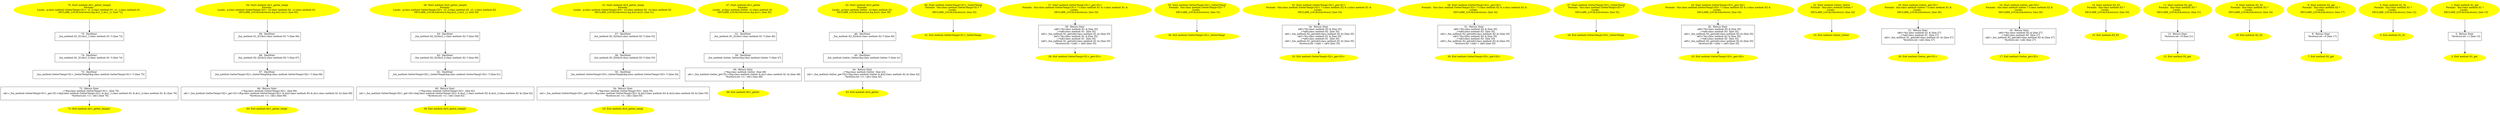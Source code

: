 /* @generated */
digraph iCFG {
75 [label="75:  DeclStmt \n   _fun_method::X1_X1(&x1_1:class method::X1 *) [line 73]\n " shape="box"]
	

	 75 -> 74 ;
74 [label="74:  DeclStmt \n   _fun_method::X1_X1(&x1_2:class method::X1 *) [line 74]\n " shape="box"]
	

	 74 -> 73 ;
73 [label="73:  DeclStmt \n   _fun_method::GetterTempl<X1>_GetterTempl(&g:class method::GetterTempl<X1> *) [line 75]\n " shape="box"]
	

	 73 -> 72 ;
72 [label="72:  Return Stmt \n   _=*&g:class method::GetterTempl<X1>  [line 76]\n  n$1=_fun_method::GetterTempl<X1>_get<X1>(&g:class method::GetterTempl<X1> &,&x1_1:class method::X1 &,&x1_2:class method::X1 &) [line 76]\n  *&return:int =(1 / n$1) [line 76]\n " shape="box"]
	

	 72 -> 71 ;
71 [label="71: Exit method::div1_getter_templ2 \n  " color=yellow style=filled]
	

70 [label="70: Start method::div1_getter_templ2\nFormals: \nLocals:  g:class method::GetterTempl<X1>  x1_2:class method::X1  x1_1:class method::X1  \n   DECLARE_LOCALS(&return,&g,&x1_2,&x1_1); [line 72]\n " color=yellow style=filled]
	

	 70 -> 75 ;
69 [label="69:  DeclStmt \n   _fun_method::X1_X1(&x1:class method::X1 *) [line 66]\n " shape="box"]
	

	 69 -> 68 ;
68 [label="68:  DeclStmt \n   _fun_method::X2_X2(&x2:class method::X2 *) [line 67]\n " shape="box"]
	

	 68 -> 67 ;
67 [label="67:  DeclStmt \n   _fun_method::GetterTempl<X2>_GetterTempl(&g:class method::GetterTempl<X2> *) [line 68]\n " shape="box"]
	

	 67 -> 66 ;
66 [label="66:  Return Stmt \n   _=*&g:class method::GetterTempl<X2>  [line 69]\n  n$1=_fun_method::GetterTempl<X2>_get<X1>(&g:class method::GetterTempl<X2> &,&x2:class method::X2 &,&x1:class method::X1 &) [line 69]\n  *&return:int =(1 / n$1) [line 69]\n " shape="box"]
	

	 66 -> 65 ;
65 [label="65: Exit method::div1_getter_templ \n  " color=yellow style=filled]
	

64 [label="64: Start method::div1_getter_templ\nFormals: \nLocals:  g:class method::GetterTempl<X2>  x2:class method::X2  x1:class method::X1  \n   DECLARE_LOCALS(&return,&g,&x2,&x1); [line 65]\n " color=yellow style=filled]
	

	 64 -> 69 ;
63 [label="63:  DeclStmt \n   _fun_method::X2_X2(&x2_1:class method::X2 *) [line 59]\n " shape="box"]
	

	 63 -> 62 ;
62 [label="62:  DeclStmt \n   _fun_method::X2_X2(&x2_2:class method::X2 *) [line 60]\n " shape="box"]
	

	 62 -> 61 ;
61 [label="61:  DeclStmt \n   _fun_method::GetterTempl<X2>_GetterTempl(&g:class method::GetterTempl<X2> *) [line 61]\n " shape="box"]
	

	 61 -> 60 ;
60 [label="60:  Return Stmt \n   _=*&g:class method::GetterTempl<X2>  [line 62]\n  n$1=_fun_method::GetterTempl<X2>_get<X2>(&g:class method::GetterTempl<X2> &,&x2_1:class method::X2 &,&x2_2:class method::X2 &) [line 62]\n  *&return:int =(1 / n$1) [line 62]\n " shape="box"]
	

	 60 -> 59 ;
59 [label="59: Exit method::div0_getter_templ2 \n  " color=yellow style=filled]
	

58 [label="58: Start method::div0_getter_templ2\nFormals: \nLocals:  g:class method::GetterTempl<X2>  x2_2:class method::X2  x2_1:class method::X2  \n   DECLARE_LOCALS(&return,&g,&x2_2,&x2_1); [line 58]\n " color=yellow style=filled]
	

	 58 -> 63 ;
57 [label="57:  DeclStmt \n   _fun_method::X2_X2(&x2:class method::X2 *) [line 52]\n " shape="box"]
	

	 57 -> 56 ;
56 [label="56:  DeclStmt \n   _fun_method::X3_X3(&x3:class method::X3 *) [line 53]\n " shape="box"]
	

	 56 -> 55 ;
55 [label="55:  DeclStmt \n   _fun_method::GetterTempl<X3>_GetterTempl(&g:class method::GetterTempl<X3> *) [line 54]\n " shape="box"]
	

	 55 -> 54 ;
54 [label="54:  Return Stmt \n   _=*&g:class method::GetterTempl<X3>  [line 55]\n  n$1=_fun_method::GetterTempl<X3>_get<X2>(&g:class method::GetterTempl<X3> &,&x3:class method::X3 &,&x2:class method::X2 &) [line 55]\n  *&return:int =(1 / n$1) [line 55]\n " shape="box"]
	

	 54 -> 53 ;
53 [label="53: Exit method::div0_getter_templ \n  " color=yellow style=filled]
	

52 [label="52: Start method::div0_getter_templ\nFormals: \nLocals:  g:class method::GetterTempl<X3>  x3:class method::X3  x2:class method::X2  \n   DECLARE_LOCALS(&return,&g,&x3,&x2); [line 51]\n " color=yellow style=filled]
	

	 52 -> 57 ;
51 [label="51:  DeclStmt \n   _fun_method::X1_X1(&x1:class method::X1 *) [line 46]\n " shape="box"]
	

	 51 -> 50 ;
50 [label="50:  DeclStmt \n   _fun_method::Getter_Getter(&g:class method::Getter *) [line 47]\n " shape="box"]
	

	 50 -> 49 ;
49 [label="49:  Return Stmt \n   _=*&g:class method::Getter  [line 48]\n  n$1=_fun_method::Getter_get<X1>(&g:class method::Getter &,&x1:class method::X1 &) [line 48]\n  *&return:int =(1 / n$1) [line 48]\n " shape="box"]
	

	 49 -> 48 ;
48 [label="48: Exit method::div1_getter \n  " color=yellow style=filled]
	

47 [label="47: Start method::div1_getter\nFormals: \nLocals:  g:class method::Getter  x1:class method::X1  \n   DECLARE_LOCALS(&return,&g,&x1); [line 45]\n " color=yellow style=filled]
	

	 47 -> 51 ;
46 [label="46:  DeclStmt \n   _fun_method::X2_X2(&x2:class method::X2 *) [line 40]\n " shape="box"]
	

	 46 -> 45 ;
45 [label="45:  DeclStmt \n   _fun_method::Getter_Getter(&g:class method::Getter *) [line 41]\n " shape="box"]
	

	 45 -> 44 ;
44 [label="44:  Return Stmt \n   _=*&g:class method::Getter  [line 42]\n  n$1=_fun_method::Getter_get<X2>(&g:class method::Getter &,&x2:class method::X2 &) [line 42]\n  *&return:int =(1 / n$1) [line 42]\n " shape="box"]
	

	 44 -> 43 ;
43 [label="43: Exit method::div0_getter \n  " color=yellow style=filled]
	

42 [label="42: Start method::div0_getter\nFormals: \nLocals:  g:class method::Getter  x2:class method::X2  \n   DECLARE_LOCALS(&return,&g,&x2); [line 39]\n " color=yellow style=filled]
	

	 42 -> 46 ;
41 [label="41: Exit method::GetterTempl<X1>_GetterTempl \n  " color=yellow style=filled]
	

40 [label="40: Start method::GetterTempl<X1>_GetterTempl\nFormals:  this:class method::GetterTempl<X1> *\nLocals:  \n   DECLARE_LOCALS(&return); [line 32]\n " color=yellow style=filled]
	

	 40 -> 41 ;
39 [label="39:  Return Stmt \n   n$0=*&t:class method::X1 & [line 35]\n  _=*n$0:class method::X1  [line 35]\n  n$2=_fun_method::X1_get(n$0:class method::X1 &) [line 35]\n  n$3=*&s:class method::X1 & [line 35]\n  _=*n$3:class method::X1  [line 35]\n  n$5=_fun_method::X1_get(n$3:class method::X1 &) [line 35]\n  *&return:int =(n$2 + n$5) [line 35]\n " shape="box"]
	

	 39 -> 38 ;
38 [label="38: Exit method::GetterTempl<X1>_get<X1> \n  " color=yellow style=filled]
	

37 [label="37: Start method::GetterTempl<X1>_get<X1>\nFormals:  this:class method::GetterTempl<X1> * t:class method::X1 & s:class method::X1 &\nLocals:  \n   DECLARE_LOCALS(&return); [line 34]\n " color=yellow style=filled]
	

	 37 -> 39 ;
36 [label="36: Exit method::GetterTempl<X2>_GetterTempl \n  " color=yellow style=filled]
	

35 [label="35: Start method::GetterTempl<X2>_GetterTempl\nFormals:  this:class method::GetterTempl<X2> *\nLocals:  \n   DECLARE_LOCALS(&return); [line 32]\n " color=yellow style=filled]
	

	 35 -> 36 ;
34 [label="34:  Return Stmt \n   n$0=*&t:class method::X2 & [line 35]\n  _=*n$0:class method::X2  [line 35]\n  n$2=_fun_method::X2_get(n$0:class method::X2 &) [line 35]\n  n$3=*&s:class method::X1 & [line 35]\n  _=*n$3:class method::X1  [line 35]\n  n$5=_fun_method::X1_get(n$3:class method::X1 &) [line 35]\n  *&return:int =(n$2 + n$5) [line 35]\n " shape="box"]
	

	 34 -> 33 ;
33 [label="33: Exit method::GetterTempl<X2>_get<X1> \n  " color=yellow style=filled]
	

32 [label="32: Start method::GetterTempl<X2>_get<X1>\nFormals:  this:class method::GetterTempl<X2> * t:class method::X2 & s:class method::X1 &\nLocals:  \n   DECLARE_LOCALS(&return); [line 34]\n " color=yellow style=filled]
	

	 32 -> 34 ;
31 [label="31:  Return Stmt \n   n$0=*&t:class method::X2 & [line 35]\n  _=*n$0:class method::X2  [line 35]\n  n$2=_fun_method::X2_get(n$0:class method::X2 &) [line 35]\n  n$3=*&s:class method::X2 & [line 35]\n  _=*n$3:class method::X2  [line 35]\n  n$5=_fun_method::X2_get(n$3:class method::X2 &) [line 35]\n  *&return:int =(n$2 + n$5) [line 35]\n " shape="box"]
	

	 31 -> 30 ;
30 [label="30: Exit method::GetterTempl<X2>_get<X2> \n  " color=yellow style=filled]
	

29 [label="29: Start method::GetterTempl<X2>_get<X2>\nFormals:  this:class method::GetterTempl<X2> * t:class method::X2 & s:class method::X2 &\nLocals:  \n   DECLARE_LOCALS(&return); [line 34]\n " color=yellow style=filled]
	

	 29 -> 31 ;
28 [label="28: Exit method::GetterTempl<X3>_GetterTempl \n  " color=yellow style=filled]
	

27 [label="27: Start method::GetterTempl<X3>_GetterTempl\nFormals:  this:class method::GetterTempl<X3> *\nLocals:  \n   DECLARE_LOCALS(&return); [line 32]\n " color=yellow style=filled]
	

	 27 -> 28 ;
26 [label="26:  Return Stmt \n   n$0=*&t:class method::X3 & [line 35]\n  _=*n$0:class method::X3  [line 35]\n  n$2=_fun_method::X3_get(n$0:class method::X3 &) [line 35]\n  n$3=*&s:class method::X2 & [line 35]\n  _=*n$3:class method::X2  [line 35]\n  n$5=_fun_method::X2_get(n$3:class method::X2 &) [line 35]\n  *&return:int =(n$2 + n$5) [line 35]\n " shape="box"]
	

	 26 -> 25 ;
25 [label="25: Exit method::GetterTempl<X3>_get<X2> \n  " color=yellow style=filled]
	

24 [label="24: Start method::GetterTempl<X3>_get<X2>\nFormals:  this:class method::GetterTempl<X3> * t:class method::X3 & s:class method::X2 &\nLocals:  \n   DECLARE_LOCALS(&return); [line 34]\n " color=yellow style=filled]
	

	 24 -> 26 ;
23 [label="23: Exit method::Getter_Getter \n  " color=yellow style=filled]
	

22 [label="22: Start method::Getter_Getter\nFormals:  this:class method::Getter *\nLocals:  \n   DECLARE_LOCALS(&return); [line 24]\n " color=yellow style=filled]
	

	 22 -> 23 ;
21 [label="21:  Return Stmt \n   n$0=*&s:class method::X1 & [line 27]\n  _=*n$0:class method::X1  [line 27]\n  n$2=_fun_method::X1_get(n$0:class method::X1 &) [line 27]\n  *&return:int =n$2 [line 27]\n " shape="box"]
	

	 21 -> 20 ;
20 [label="20: Exit method::Getter_get<X1> \n  " color=yellow style=filled]
	

19 [label="19: Start method::Getter_get<X1>\nFormals:  this:class method::Getter * s:class method::X1 &\nLocals:  \n   DECLARE_LOCALS(&return); [line 26]\n " color=yellow style=filled]
	

	 19 -> 21 ;
18 [label="18:  Return Stmt \n   n$0=*&s:class method::X2 & [line 27]\n  _=*n$0:class method::X2  [line 27]\n  n$2=_fun_method::X2_get(n$0:class method::X2 &) [line 27]\n  *&return:int =n$2 [line 27]\n " shape="box"]
	

	 18 -> 17 ;
17 [label="17: Exit method::Getter_get<X2> \n  " color=yellow style=filled]
	

16 [label="16: Start method::Getter_get<X2>\nFormals:  this:class method::Getter * s:class method::X2 &\nLocals:  \n   DECLARE_LOCALS(&return); [line 26]\n " color=yellow style=filled]
	

	 16 -> 18 ;
15 [label="15: Exit method::X3_X3 \n  " color=yellow style=filled]
	

14 [label="14: Start method::X3_X3\nFormals:  this:class method::X3 *\nLocals:  \n   DECLARE_LOCALS(&return); [line 20]\n " color=yellow style=filled]
	

	 14 -> 15 ;
13 [label="13:  Return Stmt \n   *&return:int =0 [line 21]\n " shape="box"]
	

	 13 -> 12 ;
12 [label="12: Exit method::X3_get \n  " color=yellow style=filled]
	

11 [label="11: Start method::X3_get\nFormals:  this:class method::X3 *\nLocals:  \n   DECLARE_LOCALS(&return); [line 21]\n " color=yellow style=filled]
	

	 11 -> 13 ;
10 [label="10: Exit method::X2_X2 \n  " color=yellow style=filled]
	

9 [label="9: Start method::X2_X2\nFormals:  this:class method::X2 *\nLocals:  \n   DECLARE_LOCALS(&return); [line 16]\n " color=yellow style=filled]
	

	 9 -> 10 ;
8 [label="8:  Return Stmt \n   *&return:int =0 [line 17]\n " shape="box"]
	

	 8 -> 7 ;
7 [label="7: Exit method::X2_get \n  " color=yellow style=filled]
	

6 [label="6: Start method::X2_get\nFormals:  this:class method::X2 *\nLocals:  \n   DECLARE_LOCALS(&return); [line 17]\n " color=yellow style=filled]
	

	 6 -> 8 ;
5 [label="5: Exit method::X1_X1 \n  " color=yellow style=filled]
	

4 [label="4: Start method::X1_X1\nFormals:  this:class method::X1 *\nLocals:  \n   DECLARE_LOCALS(&return); [line 12]\n " color=yellow style=filled]
	

	 4 -> 5 ;
3 [label="3:  Return Stmt \n   *&return:int =1 [line 13]\n " shape="box"]
	

	 3 -> 2 ;
2 [label="2: Exit method::X1_get \n  " color=yellow style=filled]
	

1 [label="1: Start method::X1_get\nFormals:  this:class method::X1 *\nLocals:  \n   DECLARE_LOCALS(&return); [line 13]\n " color=yellow style=filled]
	

	 1 -> 3 ;
}
